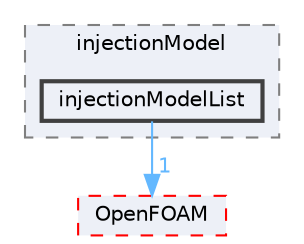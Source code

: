digraph "src/regionModels/surfaceFilmModels/submodels/kinematic/injectionModel/injectionModelList"
{
 // LATEX_PDF_SIZE
  bgcolor="transparent";
  edge [fontname=Helvetica,fontsize=10,labelfontname=Helvetica,labelfontsize=10];
  node [fontname=Helvetica,fontsize=10,shape=box,height=0.2,width=0.4];
  compound=true
  subgraph clusterdir_052a15cd963399c64c4750aa932b2703 {
    graph [ bgcolor="#edf0f7", pencolor="grey50", label="injectionModel", fontname=Helvetica,fontsize=10 style="filled,dashed", URL="dir_052a15cd963399c64c4750aa932b2703.html",tooltip=""]
  dir_c806bc3f223754b5faaacfd4b5d5ed9a [label="injectionModelList", fillcolor="#edf0f7", color="grey25", style="filled,bold", URL="dir_c806bc3f223754b5faaacfd4b5d5ed9a.html",tooltip=""];
  }
  dir_c5473ff19b20e6ec4dfe5c310b3778a8 [label="OpenFOAM", fillcolor="#edf0f7", color="red", style="filled,dashed", URL="dir_c5473ff19b20e6ec4dfe5c310b3778a8.html",tooltip=""];
  dir_c806bc3f223754b5faaacfd4b5d5ed9a->dir_c5473ff19b20e6ec4dfe5c310b3778a8 [headlabel="1", labeldistance=1.5 headhref="dir_001865_002695.html" href="dir_001865_002695.html" color="steelblue1" fontcolor="steelblue1"];
}
